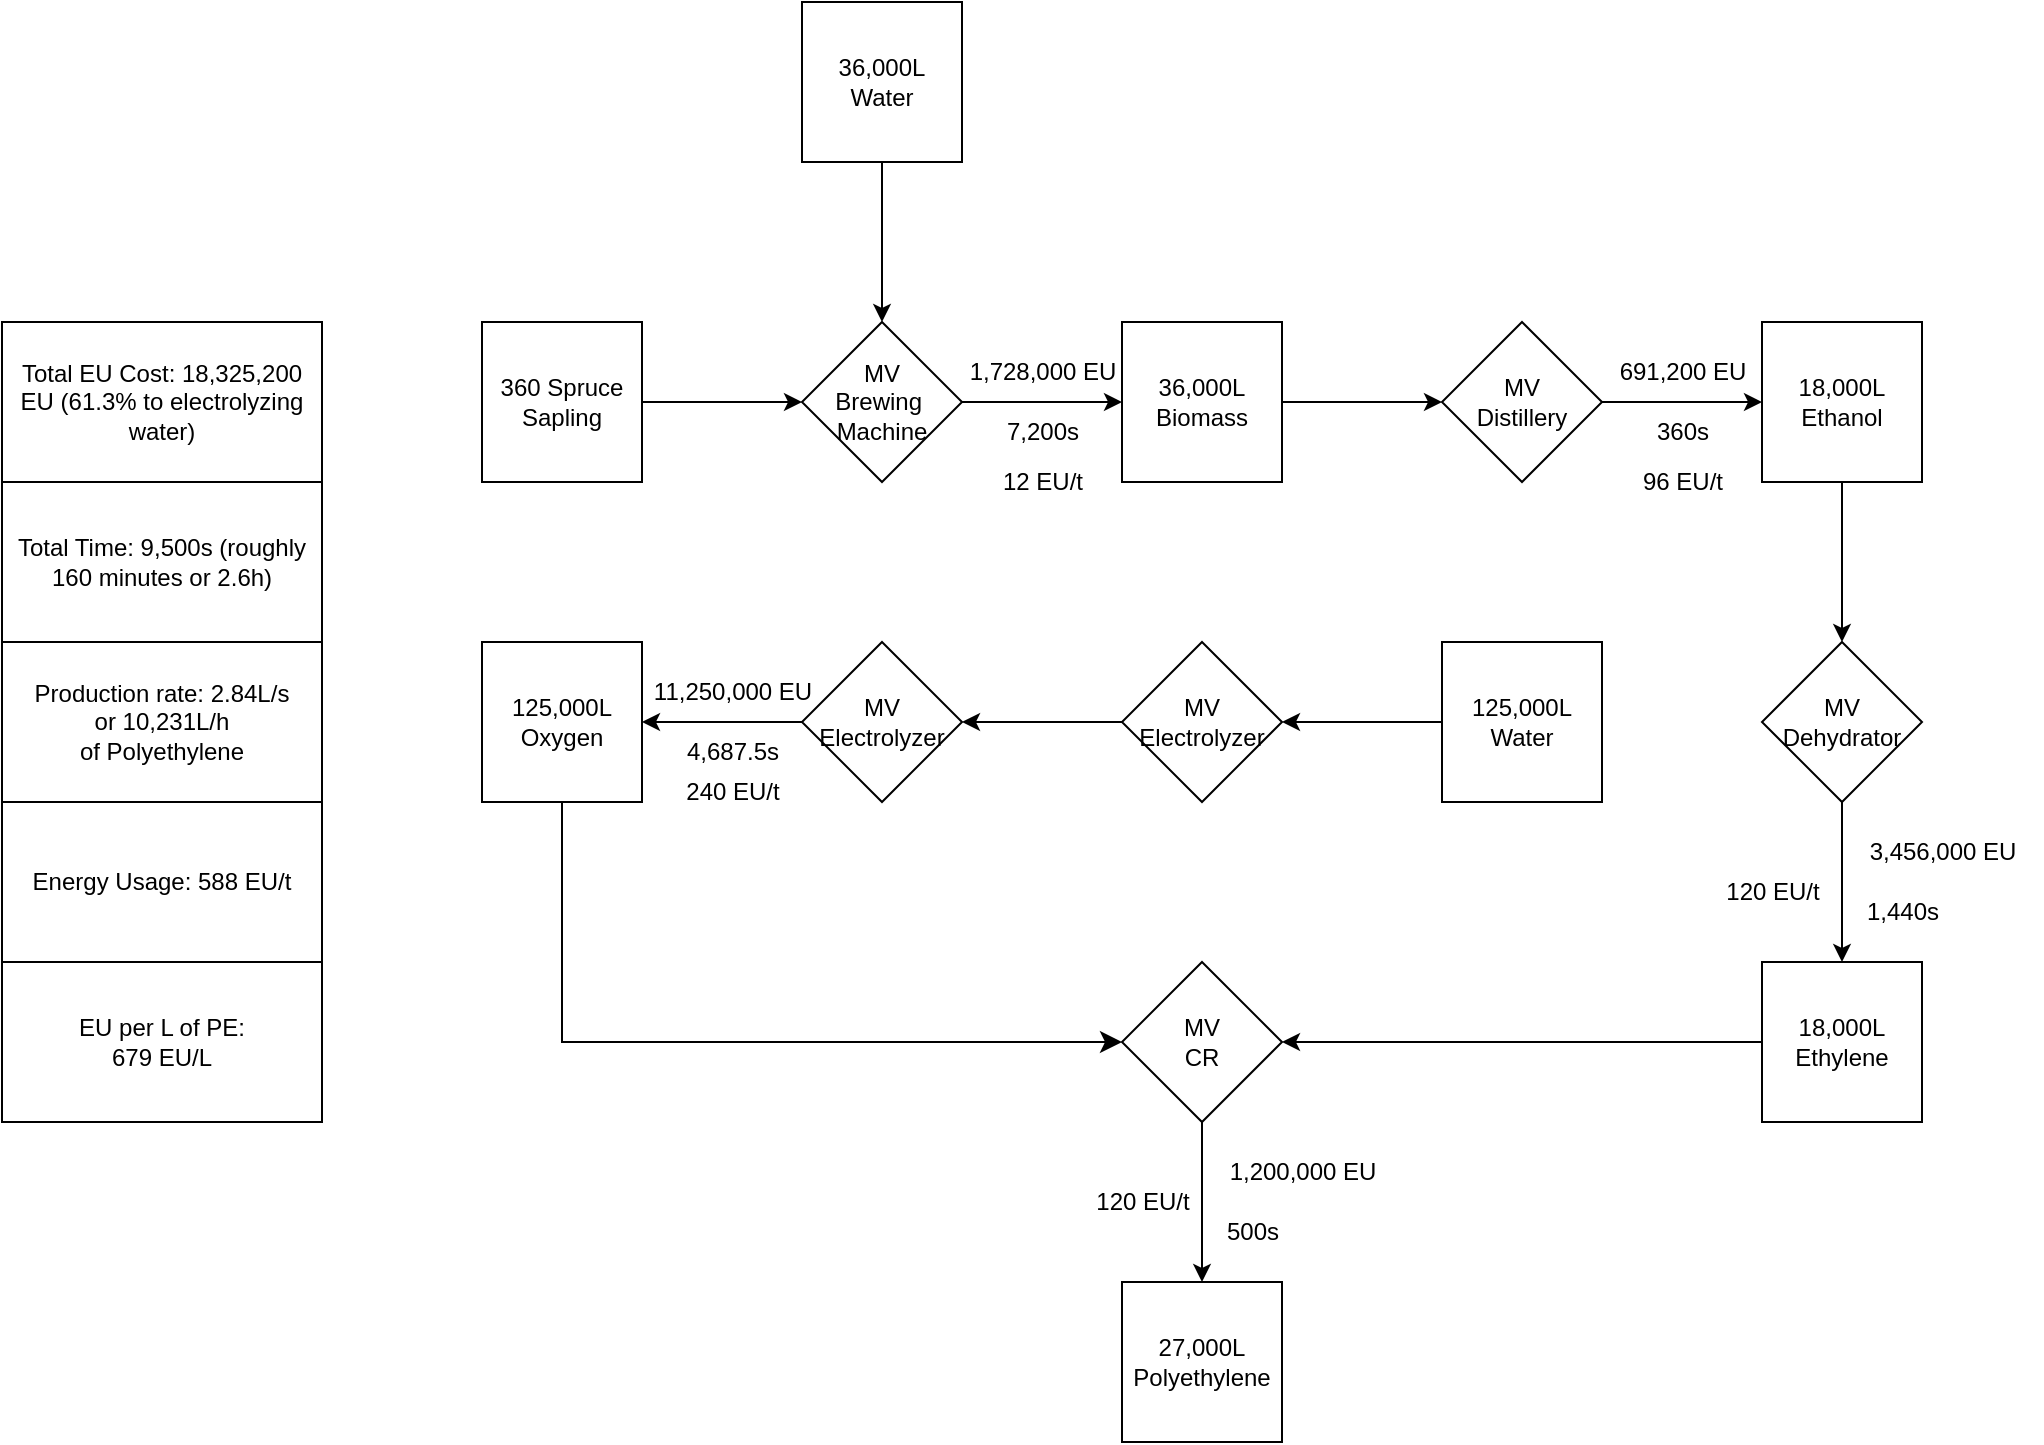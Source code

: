 <mxfile version="20.8.23" type="github">
  <diagram name="Page-1" id="oLp8PXrFoAo25mWbSfcb">
    <mxGraphModel dx="2243" dy="1858" grid="1" gridSize="10" guides="1" tooltips="1" connect="1" arrows="1" fold="1" page="1" pageScale="1" pageWidth="850" pageHeight="1100" math="0" shadow="0">
      <root>
        <mxCell id="0" />
        <mxCell id="1" parent="0" />
        <mxCell id="z9_6NJVO3Y7MdxRCK-k6-3" value="" style="edgeStyle=orthogonalEdgeStyle;rounded=0;orthogonalLoop=1;jettySize=auto;html=1;" parent="1" source="z9_6NJVO3Y7MdxRCK-k6-1" target="z9_6NJVO3Y7MdxRCK-k6-2" edge="1">
          <mxGeometry relative="1" as="geometry" />
        </mxCell>
        <mxCell id="z9_6NJVO3Y7MdxRCK-k6-1" value="360 Spruce Sapling" style="whiteSpace=wrap;html=1;aspect=fixed;" parent="1" vertex="1">
          <mxGeometry x="40" y="40" width="80" height="80" as="geometry" />
        </mxCell>
        <mxCell id="z9_6NJVO3Y7MdxRCK-k6-7" value="" style="edgeStyle=orthogonalEdgeStyle;rounded=0;orthogonalLoop=1;jettySize=auto;html=1;" parent="1" source="z9_6NJVO3Y7MdxRCK-k6-2" target="z9_6NJVO3Y7MdxRCK-k6-6" edge="1">
          <mxGeometry relative="1" as="geometry" />
        </mxCell>
        <mxCell id="z9_6NJVO3Y7MdxRCK-k6-2" value="MV&lt;br&gt;Brewing&amp;nbsp;&lt;br&gt;Machine" style="rhombus;whiteSpace=wrap;html=1;" parent="1" vertex="1">
          <mxGeometry x="200" y="40" width="80" height="80" as="geometry" />
        </mxCell>
        <mxCell id="z9_6NJVO3Y7MdxRCK-k6-5" value="" style="edgeStyle=orthogonalEdgeStyle;rounded=0;orthogonalLoop=1;jettySize=auto;html=1;" parent="1" source="z9_6NJVO3Y7MdxRCK-k6-4" target="z9_6NJVO3Y7MdxRCK-k6-2" edge="1">
          <mxGeometry relative="1" as="geometry" />
        </mxCell>
        <mxCell id="z9_6NJVO3Y7MdxRCK-k6-4" value="36,000L&lt;br&gt;Water" style="whiteSpace=wrap;html=1;aspect=fixed;" parent="1" vertex="1">
          <mxGeometry x="200" y="-120" width="80" height="80" as="geometry" />
        </mxCell>
        <mxCell id="z9_6NJVO3Y7MdxRCK-k6-11" value="" style="edgeStyle=orthogonalEdgeStyle;rounded=0;orthogonalLoop=1;jettySize=auto;html=1;" parent="1" source="z9_6NJVO3Y7MdxRCK-k6-6" target="z9_6NJVO3Y7MdxRCK-k6-10" edge="1">
          <mxGeometry relative="1" as="geometry" />
        </mxCell>
        <mxCell id="z9_6NJVO3Y7MdxRCK-k6-6" value="36,000L&lt;br&gt;Biomass" style="whiteSpace=wrap;html=1;aspect=fixed;" parent="1" vertex="1">
          <mxGeometry x="360" y="40" width="80" height="80" as="geometry" />
        </mxCell>
        <mxCell id="z9_6NJVO3Y7MdxRCK-k6-8" value="1,728,000 EU" style="text;html=1;align=center;verticalAlign=middle;resizable=0;points=[];autosize=1;strokeColor=none;fillColor=none;" parent="1" vertex="1">
          <mxGeometry x="270" y="50" width="100" height="30" as="geometry" />
        </mxCell>
        <mxCell id="z9_6NJVO3Y7MdxRCK-k6-9" value="7,200s" style="text;html=1;align=center;verticalAlign=middle;resizable=0;points=[];autosize=1;strokeColor=none;fillColor=none;" parent="1" vertex="1">
          <mxGeometry x="290" y="80" width="60" height="30" as="geometry" />
        </mxCell>
        <mxCell id="z9_6NJVO3Y7MdxRCK-k6-13" value="" style="edgeStyle=orthogonalEdgeStyle;rounded=0;orthogonalLoop=1;jettySize=auto;html=1;" parent="1" source="z9_6NJVO3Y7MdxRCK-k6-10" target="z9_6NJVO3Y7MdxRCK-k6-12" edge="1">
          <mxGeometry relative="1" as="geometry" />
        </mxCell>
        <mxCell id="z9_6NJVO3Y7MdxRCK-k6-10" value="MV&lt;br&gt;Distillery" style="rhombus;whiteSpace=wrap;html=1;" parent="1" vertex="1">
          <mxGeometry x="520" y="40" width="80" height="80" as="geometry" />
        </mxCell>
        <mxCell id="z9_6NJVO3Y7MdxRCK-k6-20" value="" style="edgeStyle=orthogonalEdgeStyle;rounded=0;orthogonalLoop=1;jettySize=auto;html=1;" parent="1" source="z9_6NJVO3Y7MdxRCK-k6-12" target="z9_6NJVO3Y7MdxRCK-k6-19" edge="1">
          <mxGeometry relative="1" as="geometry" />
        </mxCell>
        <mxCell id="z9_6NJVO3Y7MdxRCK-k6-12" value="18,000L&lt;br&gt;Ethanol" style="whiteSpace=wrap;html=1;aspect=fixed;" parent="1" vertex="1">
          <mxGeometry x="680" y="40" width="80" height="80" as="geometry" />
        </mxCell>
        <mxCell id="z9_6NJVO3Y7MdxRCK-k6-14" value="691,200 EU" style="text;html=1;align=center;verticalAlign=middle;resizable=0;points=[];autosize=1;strokeColor=none;fillColor=none;" parent="1" vertex="1">
          <mxGeometry x="595" y="50" width="90" height="30" as="geometry" />
        </mxCell>
        <mxCell id="z9_6NJVO3Y7MdxRCK-k6-15" value="360s" style="text;html=1;align=center;verticalAlign=middle;resizable=0;points=[];autosize=1;strokeColor=none;fillColor=none;" parent="1" vertex="1">
          <mxGeometry x="615" y="80" width="50" height="30" as="geometry" />
        </mxCell>
        <mxCell id="z9_6NJVO3Y7MdxRCK-k6-22" value="" style="edgeStyle=orthogonalEdgeStyle;rounded=0;orthogonalLoop=1;jettySize=auto;html=1;" parent="1" source="z9_6NJVO3Y7MdxRCK-k6-19" target="z9_6NJVO3Y7MdxRCK-k6-21" edge="1">
          <mxGeometry relative="1" as="geometry" />
        </mxCell>
        <mxCell id="z9_6NJVO3Y7MdxRCK-k6-19" value="MV&lt;br&gt;Dehydrator" style="rhombus;whiteSpace=wrap;html=1;" parent="1" vertex="1">
          <mxGeometry x="680" y="200" width="80" height="80" as="geometry" />
        </mxCell>
        <mxCell id="z9_6NJVO3Y7MdxRCK-k6-44" value="" style="edgeStyle=orthogonalEdgeStyle;rounded=0;orthogonalLoop=1;jettySize=auto;html=1;" parent="1" source="z9_6NJVO3Y7MdxRCK-k6-21" target="z9_6NJVO3Y7MdxRCK-k6-43" edge="1">
          <mxGeometry relative="1" as="geometry" />
        </mxCell>
        <mxCell id="z9_6NJVO3Y7MdxRCK-k6-21" value="18,000L&lt;br&gt;Ethylene" style="whiteSpace=wrap;html=1;aspect=fixed;" parent="1" vertex="1">
          <mxGeometry x="680" y="360" width="80" height="80" as="geometry" />
        </mxCell>
        <mxCell id="z9_6NJVO3Y7MdxRCK-k6-23" value="3,456,000 EU" style="text;html=1;align=center;verticalAlign=middle;resizable=0;points=[];autosize=1;strokeColor=none;fillColor=none;" parent="1" vertex="1">
          <mxGeometry x="720" y="290" width="100" height="30" as="geometry" />
        </mxCell>
        <mxCell id="z9_6NJVO3Y7MdxRCK-k6-24" value="1,440s" style="text;html=1;align=center;verticalAlign=middle;resizable=0;points=[];autosize=1;strokeColor=none;fillColor=none;" parent="1" vertex="1">
          <mxGeometry x="720" y="320" width="60" height="30" as="geometry" />
        </mxCell>
        <mxCell id="z9_6NJVO3Y7MdxRCK-k6-27" value="" style="edgeStyle=orthogonalEdgeStyle;rounded=0;orthogonalLoop=1;jettySize=auto;html=1;" parent="1" source="z9_6NJVO3Y7MdxRCK-k6-25" target="z9_6NJVO3Y7MdxRCK-k6-26" edge="1">
          <mxGeometry relative="1" as="geometry" />
        </mxCell>
        <mxCell id="z9_6NJVO3Y7MdxRCK-k6-25" value="125,000L&lt;br&gt;Water" style="whiteSpace=wrap;html=1;aspect=fixed;" parent="1" vertex="1">
          <mxGeometry x="520" y="200" width="80" height="80" as="geometry" />
        </mxCell>
        <mxCell id="z9_6NJVO3Y7MdxRCK-k6-33" value="" style="edgeStyle=orthogonalEdgeStyle;rounded=0;orthogonalLoop=1;jettySize=auto;html=1;" parent="1" source="z9_6NJVO3Y7MdxRCK-k6-26" target="z9_6NJVO3Y7MdxRCK-k6-32" edge="1">
          <mxGeometry relative="1" as="geometry" />
        </mxCell>
        <mxCell id="z9_6NJVO3Y7MdxRCK-k6-26" value="MV&lt;br&gt;Electrolyzer" style="rhombus;whiteSpace=wrap;html=1;" parent="1" vertex="1">
          <mxGeometry x="360" y="200" width="80" height="80" as="geometry" />
        </mxCell>
        <mxCell id="z9_6NJVO3Y7MdxRCK-k6-35" value="" style="edgeStyle=orthogonalEdgeStyle;rounded=0;orthogonalLoop=1;jettySize=auto;html=1;" parent="1" source="z9_6NJVO3Y7MdxRCK-k6-32" target="z9_6NJVO3Y7MdxRCK-k6-34" edge="1">
          <mxGeometry relative="1" as="geometry" />
        </mxCell>
        <mxCell id="z9_6NJVO3Y7MdxRCK-k6-32" value="MV&lt;br&gt;Electrolyzer" style="rhombus;whiteSpace=wrap;html=1;" parent="1" vertex="1">
          <mxGeometry x="200" y="200" width="80" height="80" as="geometry" />
        </mxCell>
        <mxCell id="z9_6NJVO3Y7MdxRCK-k6-34" value="125,000L&lt;br&gt;Oxygen" style="whiteSpace=wrap;html=1;aspect=fixed;" parent="1" vertex="1">
          <mxGeometry x="40" y="200" width="80" height="80" as="geometry" />
        </mxCell>
        <mxCell id="z9_6NJVO3Y7MdxRCK-k6-38" value="11,250,000 EU" style="text;html=1;align=center;verticalAlign=middle;resizable=0;points=[];autosize=1;strokeColor=none;fillColor=none;" parent="1" vertex="1">
          <mxGeometry x="115" y="210" width="100" height="30" as="geometry" />
        </mxCell>
        <mxCell id="z9_6NJVO3Y7MdxRCK-k6-39" value="4,687.5s" style="text;html=1;align=center;verticalAlign=middle;resizable=0;points=[];autosize=1;strokeColor=none;fillColor=none;" parent="1" vertex="1">
          <mxGeometry x="130" y="240" width="70" height="30" as="geometry" />
        </mxCell>
        <mxCell id="z9_6NJVO3Y7MdxRCK-k6-47" value="" style="edgeStyle=orthogonalEdgeStyle;rounded=0;orthogonalLoop=1;jettySize=auto;html=1;" parent="1" source="z9_6NJVO3Y7MdxRCK-k6-43" target="z9_6NJVO3Y7MdxRCK-k6-46" edge="1">
          <mxGeometry relative="1" as="geometry" />
        </mxCell>
        <mxCell id="z9_6NJVO3Y7MdxRCK-k6-43" value="MV&lt;br&gt;CR" style="rhombus;whiteSpace=wrap;html=1;" parent="1" vertex="1">
          <mxGeometry x="360" y="360" width="80" height="80" as="geometry" />
        </mxCell>
        <mxCell id="z9_6NJVO3Y7MdxRCK-k6-45" value="" style="edgeStyle=segmentEdgeStyle;endArrow=classic;html=1;curved=0;rounded=0;endSize=8;startSize=8;sourcePerimeterSpacing=0;targetPerimeterSpacing=0;exitX=0.5;exitY=1;exitDx=0;exitDy=0;" parent="1" source="z9_6NJVO3Y7MdxRCK-k6-34" edge="1">
          <mxGeometry width="100" relative="1" as="geometry">
            <mxPoint x="80" y="360" as="sourcePoint" />
            <mxPoint x="360" y="400" as="targetPoint" />
            <Array as="points">
              <mxPoint x="80" y="400" />
            </Array>
          </mxGeometry>
        </mxCell>
        <mxCell id="z9_6NJVO3Y7MdxRCK-k6-46" value="27,000L&lt;br&gt;Polyethylene" style="whiteSpace=wrap;html=1;aspect=fixed;" parent="1" vertex="1">
          <mxGeometry x="360" y="520" width="80" height="80" as="geometry" />
        </mxCell>
        <mxCell id="z9_6NJVO3Y7MdxRCK-k6-48" value="500s" style="text;html=1;align=center;verticalAlign=middle;resizable=0;points=[];autosize=1;strokeColor=none;fillColor=none;" parent="1" vertex="1">
          <mxGeometry x="400" y="480" width="50" height="30" as="geometry" />
        </mxCell>
        <mxCell id="z9_6NJVO3Y7MdxRCK-k6-49" value="1,200,000 EU" style="text;html=1;align=center;verticalAlign=middle;resizable=0;points=[];autosize=1;strokeColor=none;fillColor=none;" parent="1" vertex="1">
          <mxGeometry x="400" y="450" width="100" height="30" as="geometry" />
        </mxCell>
        <mxCell id="z9_6NJVO3Y7MdxRCK-k6-51" value="Total EU Cost: 18,325,200 EU (61.3% to electrolyzing water)" style="rounded=0;whiteSpace=wrap;html=1;" parent="1" vertex="1">
          <mxGeometry x="-200" y="40" width="160" height="80" as="geometry" />
        </mxCell>
        <mxCell id="z9_6NJVO3Y7MdxRCK-k6-52" value="Total Time: 9,500s (roughly 160 minutes or 2.6h)" style="rounded=0;whiteSpace=wrap;html=1;" parent="1" vertex="1">
          <mxGeometry x="-200" y="120" width="160" height="80" as="geometry" />
        </mxCell>
        <mxCell id="z9_6NJVO3Y7MdxRCK-k6-53" value="Production rate: 2.84L/s&lt;br&gt;or 10,231L/h&lt;br&gt;of Polyethylene" style="rounded=0;whiteSpace=wrap;html=1;" parent="1" vertex="1">
          <mxGeometry x="-200" y="200" width="160" height="80" as="geometry" />
        </mxCell>
        <mxCell id="z9_6NJVO3Y7MdxRCK-k6-54" value="Energy Usage: 588 EU/t" style="rounded=0;whiteSpace=wrap;html=1;" parent="1" vertex="1">
          <mxGeometry x="-200" y="280" width="160" height="80" as="geometry" />
        </mxCell>
        <mxCell id="z9_6NJVO3Y7MdxRCK-k6-55" value="120 EU/t" style="text;html=1;align=center;verticalAlign=middle;resizable=0;points=[];autosize=1;strokeColor=none;fillColor=none;" parent="1" vertex="1">
          <mxGeometry x="335" y="465" width="70" height="30" as="geometry" />
        </mxCell>
        <mxCell id="z9_6NJVO3Y7MdxRCK-k6-56" value="120 EU/t" style="text;html=1;align=center;verticalAlign=middle;resizable=0;points=[];autosize=1;strokeColor=none;fillColor=none;" parent="1" vertex="1">
          <mxGeometry x="650" y="310" width="70" height="30" as="geometry" />
        </mxCell>
        <mxCell id="z9_6NJVO3Y7MdxRCK-k6-59" value="240 EU/t" style="text;html=1;align=center;verticalAlign=middle;resizable=0;points=[];autosize=1;strokeColor=none;fillColor=none;" parent="1" vertex="1">
          <mxGeometry x="130" y="260" width="70" height="30" as="geometry" />
        </mxCell>
        <mxCell id="z9_6NJVO3Y7MdxRCK-k6-60" value="96 EU/t" style="text;html=1;align=center;verticalAlign=middle;resizable=0;points=[];autosize=1;strokeColor=none;fillColor=none;" parent="1" vertex="1">
          <mxGeometry x="610" y="105" width="60" height="30" as="geometry" />
        </mxCell>
        <mxCell id="z9_6NJVO3Y7MdxRCK-k6-61" value="12 EU/t" style="text;html=1;align=center;verticalAlign=middle;resizable=0;points=[];autosize=1;strokeColor=none;fillColor=none;" parent="1" vertex="1">
          <mxGeometry x="290" y="105" width="60" height="30" as="geometry" />
        </mxCell>
        <mxCell id="z9_6NJVO3Y7MdxRCK-k6-62" value="EU per L of PE:&lt;br&gt;679 EU/L" style="rounded=0;whiteSpace=wrap;html=1;" parent="1" vertex="1">
          <mxGeometry x="-200" y="360" width="160" height="80" as="geometry" />
        </mxCell>
      </root>
    </mxGraphModel>
  </diagram>
</mxfile>
